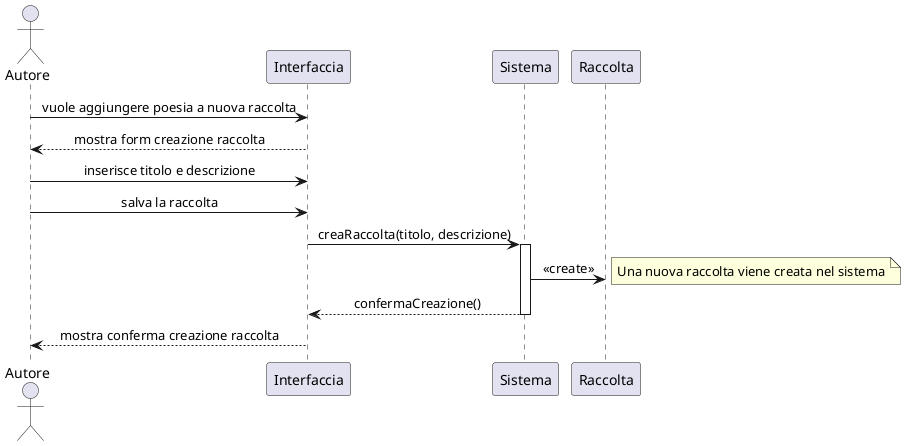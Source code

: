 @startuml DiagrammaSequenzaCreaRaccolta

actor Autore
participant "Interfaccia" as UI
participant "Sistema" as System
participant "Raccolta" as Collection

' Stile del diagramma
skinparam sequenceMessageAlign center
skinparam responseMessageBelowArrow true

' Processo per creare una nuova raccolta
Autore -> UI : vuole aggiungere poesia a nuova raccolta
UI --> Autore : mostra form creazione raccolta

Autore -> UI : inserisce titolo e descrizione
Autore -> UI : salva la raccolta
UI -> System : creaRaccolta(titolo, descrizione)

activate System
System -> Collection : <<create>>
note right: Una nuova raccolta viene creata nel sistema
System --> UI : confermaCreazione()
deactivate System

UI --> Autore : mostra conferma creazione raccolta

@enduml
